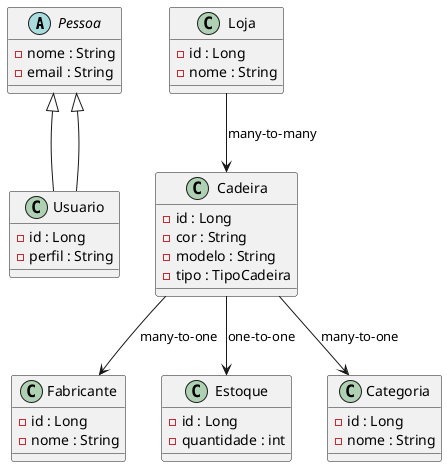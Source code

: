 @startuml
abstract class Pessoa {
  - nome : String
  - email : String
}

class Usuario extends Pessoa {
  - id : Long
  - perfil : String
}

class Cadeira {
  - id : Long
  - cor : String
  - modelo : String
  - tipo : TipoCadeira
}

class Fabricante {
  - id : Long
  - nome : String
}

class Estoque {
  - id : Long
  - quantidade : int
}

class Categoria {
  - id : Long
  - nome : String
}

class Loja {
  - id : Long
  - nome : String
}

Pessoa <|-- Usuario
Cadeira --> Fabricante : many-to-one
Cadeira --> Categoria : many-to-one
Cadeira --> Estoque : one-to-one
Loja --> Cadeira : many-to-many
@enduml
